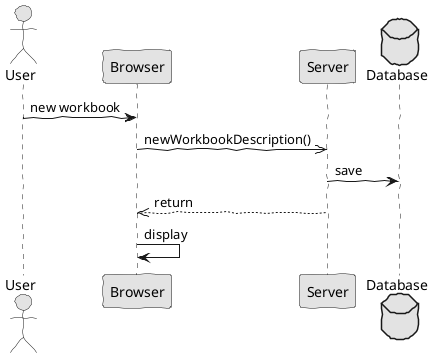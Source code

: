 @startuml  analysis2.png
skinparam handwritten true
skinparam monochrome true
skinparam packageStyle rect
skinparam defaultFontName FG Virgil
skinparam shadowing false

actor User

User -> Browser : new workbook
 
Browser ->> Server : newWorkbookDescription()

database Database 

Server -> Database : save

Server -->> Browser : return

Browser -> Browser : display

@enduml
